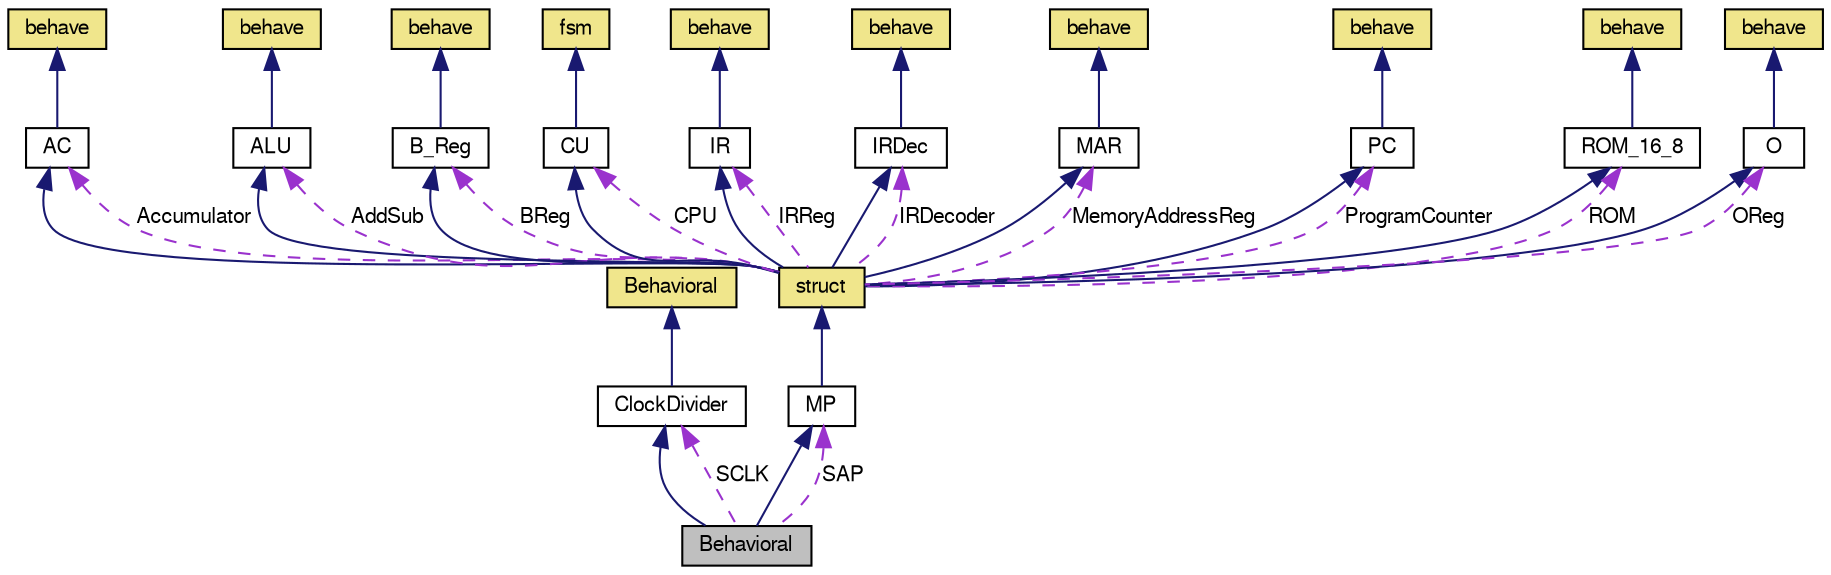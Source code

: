 digraph G
{
  edge [fontname="FreeSans",fontsize="10",labelfontname="FreeSans",labelfontsize="10"];
  node [fontname="FreeSans",fontsize="10",shape=record];
  Node1 [label="Behavioral",height=0.2,width=0.4,color="black", fillcolor="grey75", style="filled" fontcolor="black"];
  Node2 -> Node1 [dir=back,color="midnightblue",fontsize="10",style="solid",fontname="FreeSans"];
  Node2 [label="ClockDivider",height=0.2,width=0.4,color="black", fillcolor="white", style="filled",URL="$classClockDivider.html"];
  Node3 -> Node2 [dir=back,color="midnightblue",fontsize="10",style="solid",fontname="FreeSans"];
  Node3 [label="Behavioral",height=0.2,width=0.4,color="black", fillcolor="khaki", style="filled",URL="$classClockDivider_1_1Behavioral.html"];
  Node4 -> Node1 [dir=back,color="midnightblue",fontsize="10",style="solid",fontname="FreeSans"];
  Node4 [label="MP",height=0.2,width=0.4,color="black", fillcolor="white", style="filled",URL="$classMP.html"];
  Node5 -> Node4 [dir=back,color="midnightblue",fontsize="10",style="solid",fontname="FreeSans"];
  Node5 [label="struct",height=0.2,width=0.4,color="black", fillcolor="khaki", style="filled",URL="$classMP_1_1struct.html"];
  Node6 -> Node5 [dir=back,color="midnightblue",fontsize="10",style="solid",fontname="FreeSans"];
  Node6 [label="AC",height=0.2,width=0.4,color="black", fillcolor="white", style="filled",URL="$classAC.html"];
  Node7 -> Node6 [dir=back,color="midnightblue",fontsize="10",style="solid",fontname="FreeSans"];
  Node7 [label="behave",height=0.2,width=0.4,color="black", fillcolor="khaki", style="filled",URL="$classAC_1_1behave.html"];
  Node8 -> Node5 [dir=back,color="midnightblue",fontsize="10",style="solid",fontname="FreeSans"];
  Node8 [label="ALU",height=0.2,width=0.4,color="black", fillcolor="white", style="filled",URL="$classALU.html"];
  Node9 -> Node8 [dir=back,color="midnightblue",fontsize="10",style="solid",fontname="FreeSans"];
  Node9 [label="behave",height=0.2,width=0.4,color="black", fillcolor="khaki", style="filled",URL="$classALU_1_1behave.html"];
  Node10 -> Node5 [dir=back,color="midnightblue",fontsize="10",style="solid",fontname="FreeSans"];
  Node10 [label="B_Reg",height=0.2,width=0.4,color="black", fillcolor="white", style="filled",URL="$classB__Reg.html"];
  Node11 -> Node10 [dir=back,color="midnightblue",fontsize="10",style="solid",fontname="FreeSans"];
  Node11 [label="behave",height=0.2,width=0.4,color="black", fillcolor="khaki", style="filled",URL="$classB__Reg_1_1behave.html"];
  Node12 -> Node5 [dir=back,color="midnightblue",fontsize="10",style="solid",fontname="FreeSans"];
  Node12 [label="CU",height=0.2,width=0.4,color="black", fillcolor="white", style="filled",URL="$classCU.html"];
  Node13 -> Node12 [dir=back,color="midnightblue",fontsize="10",style="solid",fontname="FreeSans"];
  Node13 [label="fsm",height=0.2,width=0.4,color="black", fillcolor="khaki", style="filled",URL="$classCU_1_1fsm.html"];
  Node14 -> Node5 [dir=back,color="midnightblue",fontsize="10",style="solid",fontname="FreeSans"];
  Node14 [label="IR",height=0.2,width=0.4,color="black", fillcolor="white", style="filled",URL="$classIR.html"];
  Node15 -> Node14 [dir=back,color="midnightblue",fontsize="10",style="solid",fontname="FreeSans"];
  Node15 [label="behave",height=0.2,width=0.4,color="black", fillcolor="khaki", style="filled",URL="$classIR_1_1behave.html"];
  Node16 -> Node5 [dir=back,color="midnightblue",fontsize="10",style="solid",fontname="FreeSans"];
  Node16 [label="IRDec",height=0.2,width=0.4,color="black", fillcolor="white", style="filled",URL="$classIRDec.html"];
  Node17 -> Node16 [dir=back,color="midnightblue",fontsize="10",style="solid",fontname="FreeSans"];
  Node17 [label="behave",height=0.2,width=0.4,color="black", fillcolor="khaki", style="filled",URL="$classIRDec_1_1behave.html"];
  Node18 -> Node5 [dir=back,color="midnightblue",fontsize="10",style="solid",fontname="FreeSans"];
  Node18 [label="MAR",height=0.2,width=0.4,color="black", fillcolor="white", style="filled",URL="$classMAR.html"];
  Node19 -> Node18 [dir=back,color="midnightblue",fontsize="10",style="solid",fontname="FreeSans"];
  Node19 [label="behave",height=0.2,width=0.4,color="black", fillcolor="khaki", style="filled",URL="$classMAR_1_1behave.html"];
  Node20 -> Node5 [dir=back,color="midnightblue",fontsize="10",style="solid",fontname="FreeSans"];
  Node20 [label="PC",height=0.2,width=0.4,color="black", fillcolor="white", style="filled",URL="$classPC.html"];
  Node21 -> Node20 [dir=back,color="midnightblue",fontsize="10",style="solid",fontname="FreeSans"];
  Node21 [label="behave",height=0.2,width=0.4,color="black", fillcolor="khaki", style="filled",URL="$classPC_1_1behave.html"];
  Node22 -> Node5 [dir=back,color="midnightblue",fontsize="10",style="solid",fontname="FreeSans"];
  Node22 [label="ROM_16_8",height=0.2,width=0.4,color="black", fillcolor="white", style="filled",URL="$classROM__16__8.html"];
  Node23 -> Node22 [dir=back,color="midnightblue",fontsize="10",style="solid",fontname="FreeSans"];
  Node23 [label="behave",height=0.2,width=0.4,color="black", fillcolor="khaki", style="filled",URL="$classROM__16__8_1_1behave.html"];
  Node24 -> Node5 [dir=back,color="midnightblue",fontsize="10",style="solid",fontname="FreeSans"];
  Node24 [label="O",height=0.2,width=0.4,color="black", fillcolor="white", style="filled",URL="$classO.html"];
  Node25 -> Node24 [dir=back,color="midnightblue",fontsize="10",style="solid",fontname="FreeSans"];
  Node25 [label="behave",height=0.2,width=0.4,color="black", fillcolor="khaki", style="filled",URL="$classO_1_1behave.html"];
  Node22 -> Node5 [dir=back,color="darkorchid3",fontsize="10",style="dashed",label="ROM",fontname="FreeSans"];
  Node12 -> Node5 [dir=back,color="darkorchid3",fontsize="10",style="dashed",label="CPU",fontname="FreeSans"];
  Node6 -> Node5 [dir=back,color="darkorchid3",fontsize="10",style="dashed",label="Accumulator",fontname="FreeSans"];
  Node20 -> Node5 [dir=back,color="darkorchid3",fontsize="10",style="dashed",label="ProgramCounter",fontname="FreeSans"];
  Node10 -> Node5 [dir=back,color="darkorchid3",fontsize="10",style="dashed",label="BReg",fontname="FreeSans"];
  Node16 -> Node5 [dir=back,color="darkorchid3",fontsize="10",style="dashed",label="IRDecoder",fontname="FreeSans"];
  Node8 -> Node5 [dir=back,color="darkorchid3",fontsize="10",style="dashed",label="AddSub",fontname="FreeSans"];
  Node18 -> Node5 [dir=back,color="darkorchid3",fontsize="10",style="dashed",label="MemoryAddressReg",fontname="FreeSans"];
  Node14 -> Node5 [dir=back,color="darkorchid3",fontsize="10",style="dashed",label="IRReg",fontname="FreeSans"];
  Node24 -> Node5 [dir=back,color="darkorchid3",fontsize="10",style="dashed",label="OReg",fontname="FreeSans"];
  Node4 -> Node1 [dir=back,color="darkorchid3",fontsize="10",style="dashed",label="SAP",fontname="FreeSans"];
  Node2 -> Node1 [dir=back,color="darkorchid3",fontsize="10",style="dashed",label="SCLK",fontname="FreeSans"];
}
